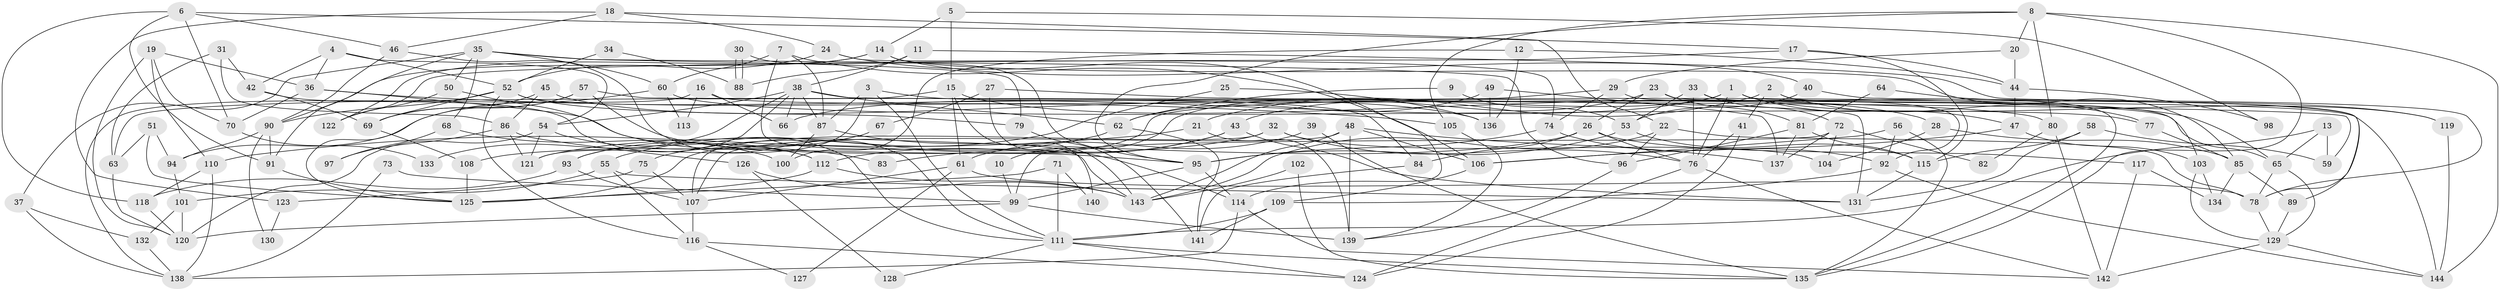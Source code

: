 // Generated by graph-tools (version 1.1) at 2025/11/02/27/25 16:11:18]
// undirected, 144 vertices, 288 edges
graph export_dot {
graph [start="1"]
  node [color=gray90,style=filled];
  1;
  2;
  3;
  4;
  5;
  6;
  7;
  8;
  9;
  10;
  11;
  12;
  13;
  14;
  15;
  16;
  17;
  18;
  19;
  20;
  21;
  22;
  23;
  24;
  25;
  26;
  27;
  28;
  29;
  30;
  31;
  32;
  33;
  34;
  35;
  36;
  37;
  38;
  39;
  40;
  41;
  42;
  43;
  44;
  45;
  46;
  47;
  48;
  49;
  50;
  51;
  52;
  53;
  54;
  55;
  56;
  57;
  58;
  59;
  60;
  61;
  62;
  63;
  64;
  65;
  66;
  67;
  68;
  69;
  70;
  71;
  72;
  73;
  74;
  75;
  76;
  77;
  78;
  79;
  80;
  81;
  82;
  83;
  84;
  85;
  86;
  87;
  88;
  89;
  90;
  91;
  92;
  93;
  94;
  95;
  96;
  97;
  98;
  99;
  100;
  101;
  102;
  103;
  104;
  105;
  106;
  107;
  108;
  109;
  110;
  111;
  112;
  113;
  114;
  115;
  116;
  117;
  118;
  119;
  120;
  121;
  122;
  123;
  124;
  125;
  126;
  127;
  128;
  129;
  130;
  131;
  132;
  133;
  134;
  135;
  136;
  137;
  138;
  139;
  140;
  141;
  142;
  143;
  144;
  1 -- 89;
  1 -- 76;
  1 -- 10;
  1 -- 47;
  1 -- 66;
  1 -- 119;
  2 -- 41;
  2 -- 103;
  2 -- 21;
  2 -- 77;
  3 -- 111;
  3 -- 121;
  3 -- 65;
  3 -- 87;
  4 -- 52;
  4 -- 42;
  4 -- 36;
  4 -- 54;
  5 -- 15;
  5 -- 14;
  5 -- 98;
  6 -- 91;
  6 -- 46;
  6 -- 17;
  6 -- 70;
  6 -- 118;
  7 -- 60;
  7 -- 87;
  7 -- 106;
  7 -- 143;
  8 -- 95;
  8 -- 135;
  8 -- 20;
  8 -- 80;
  8 -- 105;
  8 -- 144;
  9 -- 62;
  9 -- 53;
  10 -- 99;
  11 -- 38;
  11 -- 78;
  11 -- 88;
  12 -- 136;
  12 -- 44;
  12 -- 100;
  13 -- 65;
  13 -- 111;
  13 -- 59;
  14 -- 90;
  14 -- 40;
  14 -- 85;
  14 -- 122;
  15 -- 63;
  15 -- 61;
  15 -- 28;
  15 -- 140;
  16 -- 66;
  16 -- 65;
  16 -- 113;
  16 -- 138;
  17 -- 115;
  17 -- 44;
  17 -- 122;
  18 -- 24;
  18 -- 46;
  18 -- 22;
  18 -- 123;
  19 -- 36;
  19 -- 70;
  19 -- 110;
  19 -- 120;
  20 -- 44;
  20 -- 29;
  21 -- 110;
  21 -- 139;
  22 -- 143;
  22 -- 78;
  22 -- 96;
  23 -- 43;
  23 -- 144;
  23 -- 26;
  23 -- 81;
  24 -- 74;
  24 -- 114;
  24 -- 52;
  25 -- 55;
  25 -- 136;
  26 -- 117;
  26 -- 76;
  26 -- 84;
  26 -- 121;
  27 -- 80;
  27 -- 143;
  27 -- 67;
  28 -- 104;
  28 -- 85;
  29 -- 92;
  29 -- 74;
  29 -- 125;
  30 -- 88;
  30 -- 88;
  30 -- 95;
  31 -- 63;
  31 -- 42;
  31 -- 86;
  32 -- 107;
  32 -- 76;
  32 -- 104;
  32 -- 108;
  33 -- 76;
  33 -- 72;
  33 -- 53;
  33 -- 135;
  34 -- 88;
  34 -- 52;
  35 -- 50;
  35 -- 96;
  35 -- 37;
  35 -- 60;
  35 -- 68;
  35 -- 79;
  35 -- 91;
  36 -- 105;
  36 -- 70;
  36 -- 83;
  37 -- 138;
  37 -- 132;
  38 -- 54;
  38 -- 93;
  38 -- 59;
  38 -- 62;
  38 -- 66;
  38 -- 87;
  38 -- 133;
  39 -- 61;
  39 -- 135;
  40 -- 78;
  40 -- 53;
  41 -- 76;
  41 -- 124;
  42 -- 112;
  42 -- 69;
  43 -- 112;
  43 -- 131;
  43 -- 83;
  44 -- 47;
  44 -- 98;
  45 -- 69;
  45 -- 86;
  45 -- 136;
  46 -- 90;
  46 -- 111;
  47 -- 106;
  47 -- 103;
  48 -- 106;
  48 -- 143;
  48 -- 107;
  48 -- 137;
  48 -- 139;
  49 -- 137;
  49 -- 62;
  49 -- 136;
  50 -- 111;
  50 -- 122;
  51 -- 94;
  51 -- 125;
  51 -- 63;
  52 -- 69;
  52 -- 79;
  52 -- 84;
  52 -- 90;
  52 -- 116;
  53 -- 95;
  53 -- 115;
  54 -- 120;
  54 -- 112;
  54 -- 121;
  55 -- 131;
  55 -- 101;
  55 -- 116;
  56 -- 135;
  56 -- 92;
  56 -- 106;
  57 -- 131;
  57 -- 95;
  57 -- 69;
  57 -- 125;
  58 -- 115;
  58 -- 59;
  58 -- 131;
  60 -- 77;
  60 -- 94;
  60 -- 113;
  61 -- 107;
  61 -- 78;
  61 -- 127;
  62 -- 141;
  62 -- 75;
  63 -- 120;
  64 -- 81;
  64 -- 119;
  65 -- 129;
  65 -- 78;
  67 -- 93;
  68 -- 100;
  68 -- 97;
  69 -- 108;
  70 -- 133;
  71 -- 125;
  71 -- 111;
  71 -- 140;
  72 -- 137;
  72 -- 99;
  72 -- 82;
  72 -- 104;
  73 -- 138;
  73 -- 99;
  74 -- 95;
  74 -- 92;
  75 -- 107;
  75 -- 123;
  76 -- 142;
  76 -- 124;
  77 -- 85;
  78 -- 129;
  79 -- 141;
  80 -- 142;
  80 -- 82;
  81 -- 96;
  81 -- 115;
  81 -- 137;
  84 -- 141;
  85 -- 89;
  85 -- 134;
  86 -- 121;
  86 -- 97;
  86 -- 126;
  87 -- 100;
  87 -- 114;
  89 -- 129;
  90 -- 91;
  90 -- 94;
  90 -- 130;
  91 -- 125;
  92 -- 109;
  92 -- 144;
  93 -- 107;
  93 -- 118;
  94 -- 101;
  95 -- 114;
  95 -- 99;
  96 -- 139;
  99 -- 139;
  99 -- 120;
  101 -- 132;
  101 -- 120;
  102 -- 143;
  102 -- 135;
  103 -- 129;
  103 -- 134;
  105 -- 139;
  106 -- 109;
  107 -- 116;
  108 -- 125;
  109 -- 141;
  109 -- 111;
  110 -- 118;
  110 -- 138;
  111 -- 124;
  111 -- 128;
  111 -- 135;
  112 -- 125;
  112 -- 143;
  114 -- 138;
  114 -- 142;
  115 -- 131;
  116 -- 124;
  116 -- 127;
  117 -- 142;
  117 -- 134;
  118 -- 120;
  119 -- 144;
  123 -- 130;
  126 -- 143;
  126 -- 128;
  129 -- 144;
  129 -- 142;
  132 -- 138;
}
